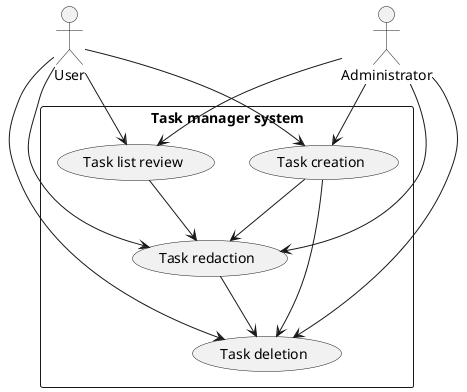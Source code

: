 ```plantuml
@startuml Tasks

actor User as "User"
actor Admin as "Administrator"

rectangle "Task manager system" {
    usecase "Task creation" as UC1
    usecase "Task redaction" as UC2
    usecase "Task deletion" as UC3
    usecase "Task list review" as UC4
    
    User --> UC1
    User --> UC2
    User --> UC3
    User --> UC4
    
    Admin --> UC1
    Admin --> UC2
    Admin --> UC3
    Admin --> UC4
    
    UC1 --> UC2
    UC1 --> UC3
    UC2 --> UC3
    UC4 --> UC2
}

@enduml
```
